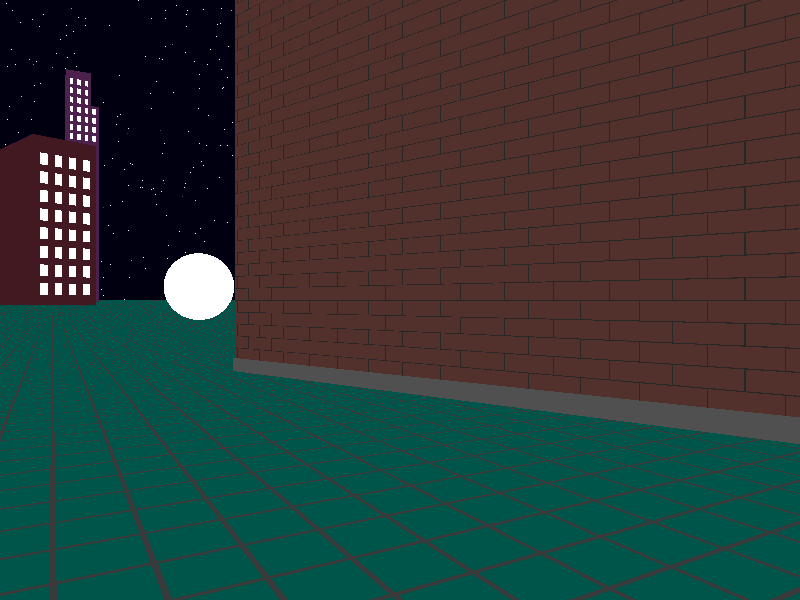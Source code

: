 #include "colors.inc"
#include "textures.inc"
#include "shapes.inc"
#include "glass.inc"
#include "stones.inc"    
#include "skies.inc"     
#include "colors.inc"
#include "textures.inc"
#include "glass.inc"
#include "metals.inc"
#include "golds.inc"
#include "stones.inc"
#include "woods.inc"
#include "shapes.inc"
#include "shapes2.inc"
#include "functions.inc"
#include "math.inc"
#include "transforms.inc"

//luz geral
light_source { <-300, 300, -300> color rgb <0.3, 0.3, 0.3> shadowless}

// chão
#declare RasterScale = 1.0;
#declare RasterHalfLine  = 0.035;  
#declare RasterHalfLineZ = 0.035; 
//-------------------------------------------------------------------------
#macro Raster(RScale, HLine) 
       pigment{ gradient x scale RScale
                color_map{[0.000   color rgbt<0.07,0.07,0.07,0>*0.6]
                          [0+HLine color rgbt<0.07,0.07,0.07,0>*0.6]
                          [0+HLine color rgbt<0.07,0.07,0.07,1>]
                          [1-HLine color rgbt<0.07,0.07,0.07,1>]
                          [1-HLine color rgbt<0.07,0.07,0.07,0>*0.6]
                          [1.000   color rgbt<0.07,0.07,0.07,0>*0.6]} }
 #end// of Raster(RScale, HLine)-macro    
//-------------------------------------------------------------------------
    

plane { <0,1,0>, 0    // plane with layered textures
        texture {
                  pigment{color rgb <0,0.09,0.07>}
                  finish {ambient 0.45 diffuse 0.85
                    specular 0.1
                    roughness 0.5
                    reflection 0.01}}
                  normal {wrinkles 0.2
                    scale 0.1}
        texture { Raster(RasterScale,RasterHalfLine ) rotate<0,0,0> }
        texture { Raster(RasterScale,RasterHalfLineZ) rotate<0,90,0>}
        rotate<0,0,0>
        
        rotate y*60
}



 
camera{
    location <0, 3, -20>
    look_at <0, 3, 0>
}    


//holofote
union{
    difference{
        cylinder {
           <0, 3, 0>,     // Center of one end
           <0, 3, 10>,     // Center of other end
           2.51            // Radius
        }
        cylinder {
            <0, 3, 1>,     // Center of one end
            <0, 3, 11>,     // Center of other end
            2.5            // Radius
        }
        texture {
            Metal
            finish {
                phong 5 phong_size 300
                reflection 1
            }
        }
    }
    
    cylinder {
        <0, 3, 10>,     // Center of one end
        <0, 3, 11>,     // Center of other end
        2.51           // Radius
        interior {
            caustics 2.0
            ior 3.5
        }
        texture {
            T_Glass4
            pigment {color White filter 0.85}
            finish {
                phong 2 phong_size 100
                reflection 0.30
            }
        }
    }
    
    sphere{
        <0, 3, 2>,2
        interior {
             caustics 2.0
             ior 3.5
        }
        texture {
            T_Glass4
            pigment {color White filter 0.85}
            finish {
                phong 2 phong_size 100
                reflection 0.30
            }
        } 
    }
    
    //luz
    light_source { <0, 3, 2> color rgb <4.4, 4.4, 2.2>
        fade_distance 5
        fade_power 0.5
    }
    rotate y*20 
    rotate x*17
    translate x*-15
    translate y*7
    translate z*-40
    
}       
  
//céu
sky_sphere {
    pigment {
        crackle form <1,1,0>
        color_map {
            [.4 rgb 10]
            [.5 rgb <0, 0, 0.005>]
        }
        scale .002
    }
}
//prédio da frente
union{
                            
    box {
       <-1, 0, 100>,  // Near lower left corner
       <100,0.55,-0.4>   // Far upper right corner
       
       texture {pigment{color rgb<0.08, 0.08, 0.08> }
             normal {
                wrinkles 0.8
                scale 0.3
             }          
       }
        
    }
        
    box {
        <-0.95, 0, 99.95>,  // Near lower left corner
        <99.95, 100,-0.35>   // Far upper right corner
        
        texture {
            pigment { brick color rgb<0.02, 0.02, 0.02>, rgb<0.085, 0.03, 0.025>
                brick_size <3, 1, 2> mortar 0.05
            }
            finish {
                diffuse 1
            }
            normal {
                wrinkles 0.5
                scale 0.3
            }
            scale 0.5
        }
    }
    rotate y*40
    translate x*-6
    translate z*5
}

//prédio de trás da direita
union{

    difference{
        box {
            <40, 0, 100>,  
            <76, 100, -0.35>  
        }
        //********************************************* 
        //buracos janelas
        #for (CntrX, 0, 3, 1)
            #for (CntrY, 0, 7, 1)
                box {
                    <44+(CntrX * 8), 83-(CntrY * 11), 5>,
                    <48+(CntrX * 8), 90-(CntrY * 11), -1>
                }
            #end
        #end
        
        //*********************************************
        texture {
            pigment { color rgb<0.055, 0.01, 0.015>}
            finish {
                diffuse 1
            }
            normal {
                wrinkles 0.5
                scale 0.3
            }
            scale 0.5
        }
    }
    
    //*********************************************
    #for (CntrX, 0, 3, 1)
        #for (CntrY, 0, 7, 1)
            //vidros janelas
            #if (!((CntrX = 2 & CntrY = 1) | (CntrX = 1 & CntrY = 2) | (CntrX = 3 & CntrY = 2) | (CntrX = 1 & CntrY = 5)
                    | (CntrX = 2 & CntrY = 5) | (CntrX = 3 & CntrY = 5) | (CntrX = 1 & CntrY = 6) | (CntrX = 2 & CntrY = 6)
                    | (CntrX = 3 & CntrY = 6) | (CntrX = 0 & CntrY = 7) | (CntrX = 2 & CntrY = 7)))
                light_source { <46+(CntrX * 8), 87.5-(CntrY * 11), 0> color rgb <10, 10, -1>
                    fade_distance 10
                    fade_power 50
                    jitter
                    looks_like{
                        box{
                            <-2, -4.5, 0>,
                            <2, 4.5, -0.35>
                            interior {
                                caustics 6.0
                                ior 3
                            }
                            texture {
                                T_Glass4
                                pigment {color rgb <1, 1, 1> filter 0.9}
                                finish {
                                    phong 1 phong_size 3
                                    reflection 0.01
                                }
                            }
                        }
                    }
                }
            #else
                box{
                    <44+(CntrX * 8), 83-(CntrY * 11), 0>,
                    <48+(CntrX * 8), 90-(CntrY * 11), -0.35>
                    interior {
                        caustics 6.0
                        ior 3
                    }
                    texture {
                        T_Glass4
                        pigment {color rgb <1, 1, 1> filter 0.95}
                        finish {
                            phong 1 phong_size 3
                            reflection 0.01
                        }
                    }
                } 
            #end    
        #end
    #end
    //*********************************************
    //sombra no topo
    light_source{
        <60, 120, -50> color rgb <-0.2, -0.05, -0.05>
        fade_distance 63
        fade_power 40
    }
    //*********************************************
    rotate y*-50
    translate z*300
    translate x*-240
}

//*********************************************
//prédio roxo do fundo
union{
    difference{
        box {
            <0, 0, -0.35>,  
            <36, 280, 50>   
        }
        box {
            <27, 240, -1>
            <37, 281, 51>
        }
        //********************************************* 
        //buracos janelas
        #for (CntrX, 0, 3, 1)
            #for (CntrY, 0, 6, 1)
                box {
                    <4+(CntrX * 8), 263-(CntrY * 11), 5>,
                    <8+(CntrX * 8), 270-(CntrY * 11), -1>
                }
            #end
        #end
        
        //*********************************************
        texture {
            pigment { color rgb<0.075, 0.015, 0.075>}
            finish {
                diffuse 1
            }
            normal {
                wrinkles 0.5
                scale 0.3
            }
            scale 0.5
        }
    }
    
    //*********************************************
    #for (CntrX, 0, 3, 1)
        #for (CntrY, 0, 6, 1)
            //vidros janelas
            #if (!((CntrX = 3 & CntrY = 0) | (CntrX = 0 & CntrY = 1) | (CntrX = 3 & CntrY = 1) | (CntrX = 1 & CntrY = 2)
                    | (CntrX = 3 & CntrY = 2) | (CntrX = 1 & CntrY = 3) | (CntrX = 2 & CntrY = 4) | (CntrX = 3 & CntrY = 4)
                    | (CntrX = 2 & CntrY = 5) | (CntrX = 3 & CntrY = 5) | (CntrX = 0 & CntrY = 6) | (CntrX = 2 & CntrY = 6)
                    | (CntrX = 3 & CntrY = 6)))
                light_source { <6+(CntrX * 8), 267.5-(CntrY * 11), 0> color rgb <10, 10, -1>
                    fade_distance 10
                    fade_power 50
                    jitter
                    looks_like{
                        box{
                            <-2, -4.5, 0>,
                            <2, 4.5, -0.35>
                            interior {
                                caustics 6.0
                                ior 3
                            }
                            texture {
                                T_Glass4
                                pigment {color rgb <1, 1, 1> filter 0.9}
                                finish {
                                    phong 1 phong_size 3
                                    reflection 0.01
                                }
                            }
                        }
                    }
                }
            #else
                #if (!((CntrX = 3 & CntrY = 0) | (CntrX = 3 & CntrY = 1) | (CntrX = 3 & CntrY = 2)))
                    box{
                        <4+(CntrX * 8), 263-(CntrY * 11), 0>,
                        <8+(CntrX * 8), 270-(CntrY * 11), -0.35>
                        interior {
                            caustics 6.0
                            ior 3
                        }
                        texture {
                            T_Glass4
                            pigment {color rgb <1, 1, 1> filter 0.95}
                            finish {
                                phong 1 phong_size 3
                                reflection 0.01
                            }
                        }
                    }
                #end 
            #end    
        #end
    #end
    //*********************************************
    //sombra no topo
    light_source{
        <15, 300, -50> color rgb <-0.3, -0.1, -0.2>
        fade_distance 63
        fade_power 40
    }
    //*********************************************
    rotate y*-30
    translate z*700
    translate x*-400
}

//*********************************************
//bolas de luz
light_source
{ <-30,5, 70> color rgb <1, 1, 0.5>
    fade_distance 10
    fade_power 40
    looks_like
    {   
        sphere
        { <0,0,0>,5
            pigment { rgb <1, 1, 1> filter 0.5}
            hollow
            interior { 
                media {
                    scattering { 1, 0.07 extinction 0.01 }
                    samples 30,100
                }
            }
        }
        
    }
}
